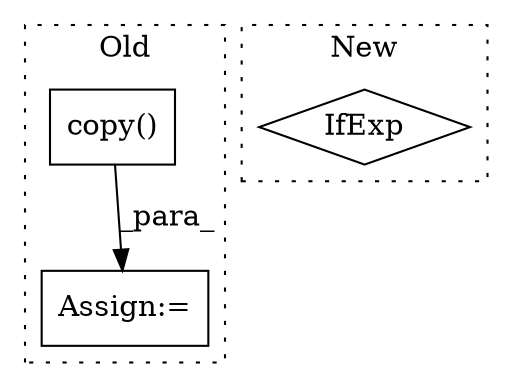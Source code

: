 digraph G {
subgraph cluster0 {
1 [label="copy()" a="75" s="25563,25581" l="8,1" shape="box"];
3 [label="Assign:=" a="68" s="25666" l="3" shape="box"];
label = "Old";
style="dotted";
}
subgraph cluster1 {
2 [label="IfExp" a="51" s="25047,25075" l="4,6" shape="diamond"];
label = "New";
style="dotted";
}
1 -> 3 [label="_para_"];
}